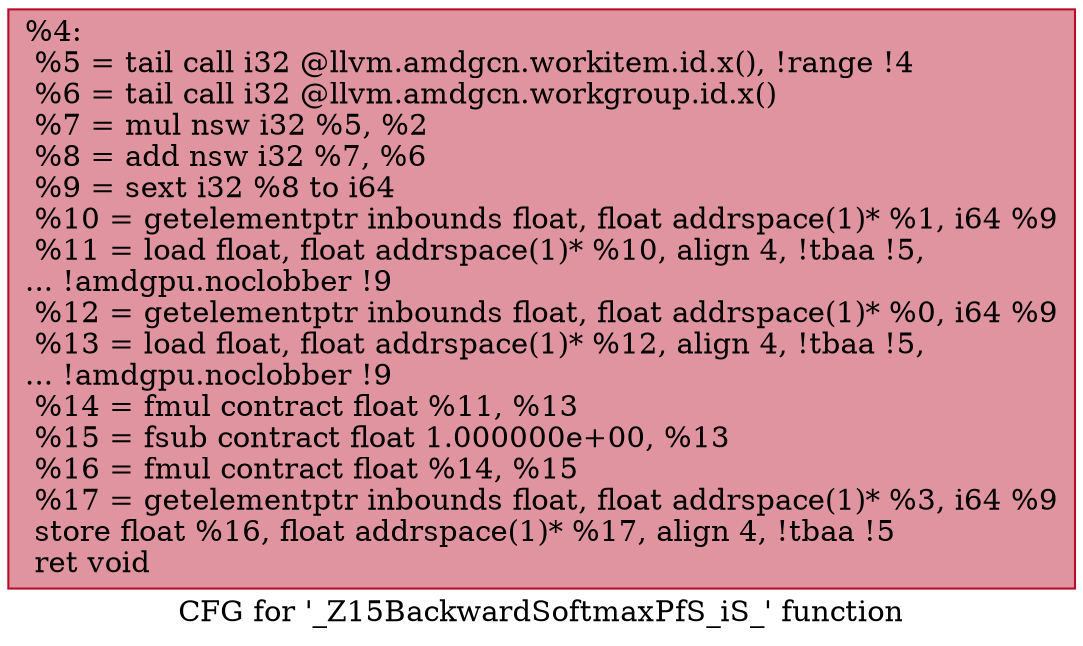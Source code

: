 digraph "CFG for '_Z15BackwardSoftmaxPfS_iS_' function" {
	label="CFG for '_Z15BackwardSoftmaxPfS_iS_' function";

	Node0x644fec0 [shape=record,color="#b70d28ff", style=filled, fillcolor="#b70d2870",label="{%4:\l  %5 = tail call i32 @llvm.amdgcn.workitem.id.x(), !range !4\l  %6 = tail call i32 @llvm.amdgcn.workgroup.id.x()\l  %7 = mul nsw i32 %5, %2\l  %8 = add nsw i32 %7, %6\l  %9 = sext i32 %8 to i64\l  %10 = getelementptr inbounds float, float addrspace(1)* %1, i64 %9\l  %11 = load float, float addrspace(1)* %10, align 4, !tbaa !5,\l... !amdgpu.noclobber !9\l  %12 = getelementptr inbounds float, float addrspace(1)* %0, i64 %9\l  %13 = load float, float addrspace(1)* %12, align 4, !tbaa !5,\l... !amdgpu.noclobber !9\l  %14 = fmul contract float %11, %13\l  %15 = fsub contract float 1.000000e+00, %13\l  %16 = fmul contract float %14, %15\l  %17 = getelementptr inbounds float, float addrspace(1)* %3, i64 %9\l  store float %16, float addrspace(1)* %17, align 4, !tbaa !5\l  ret void\l}"];
}
